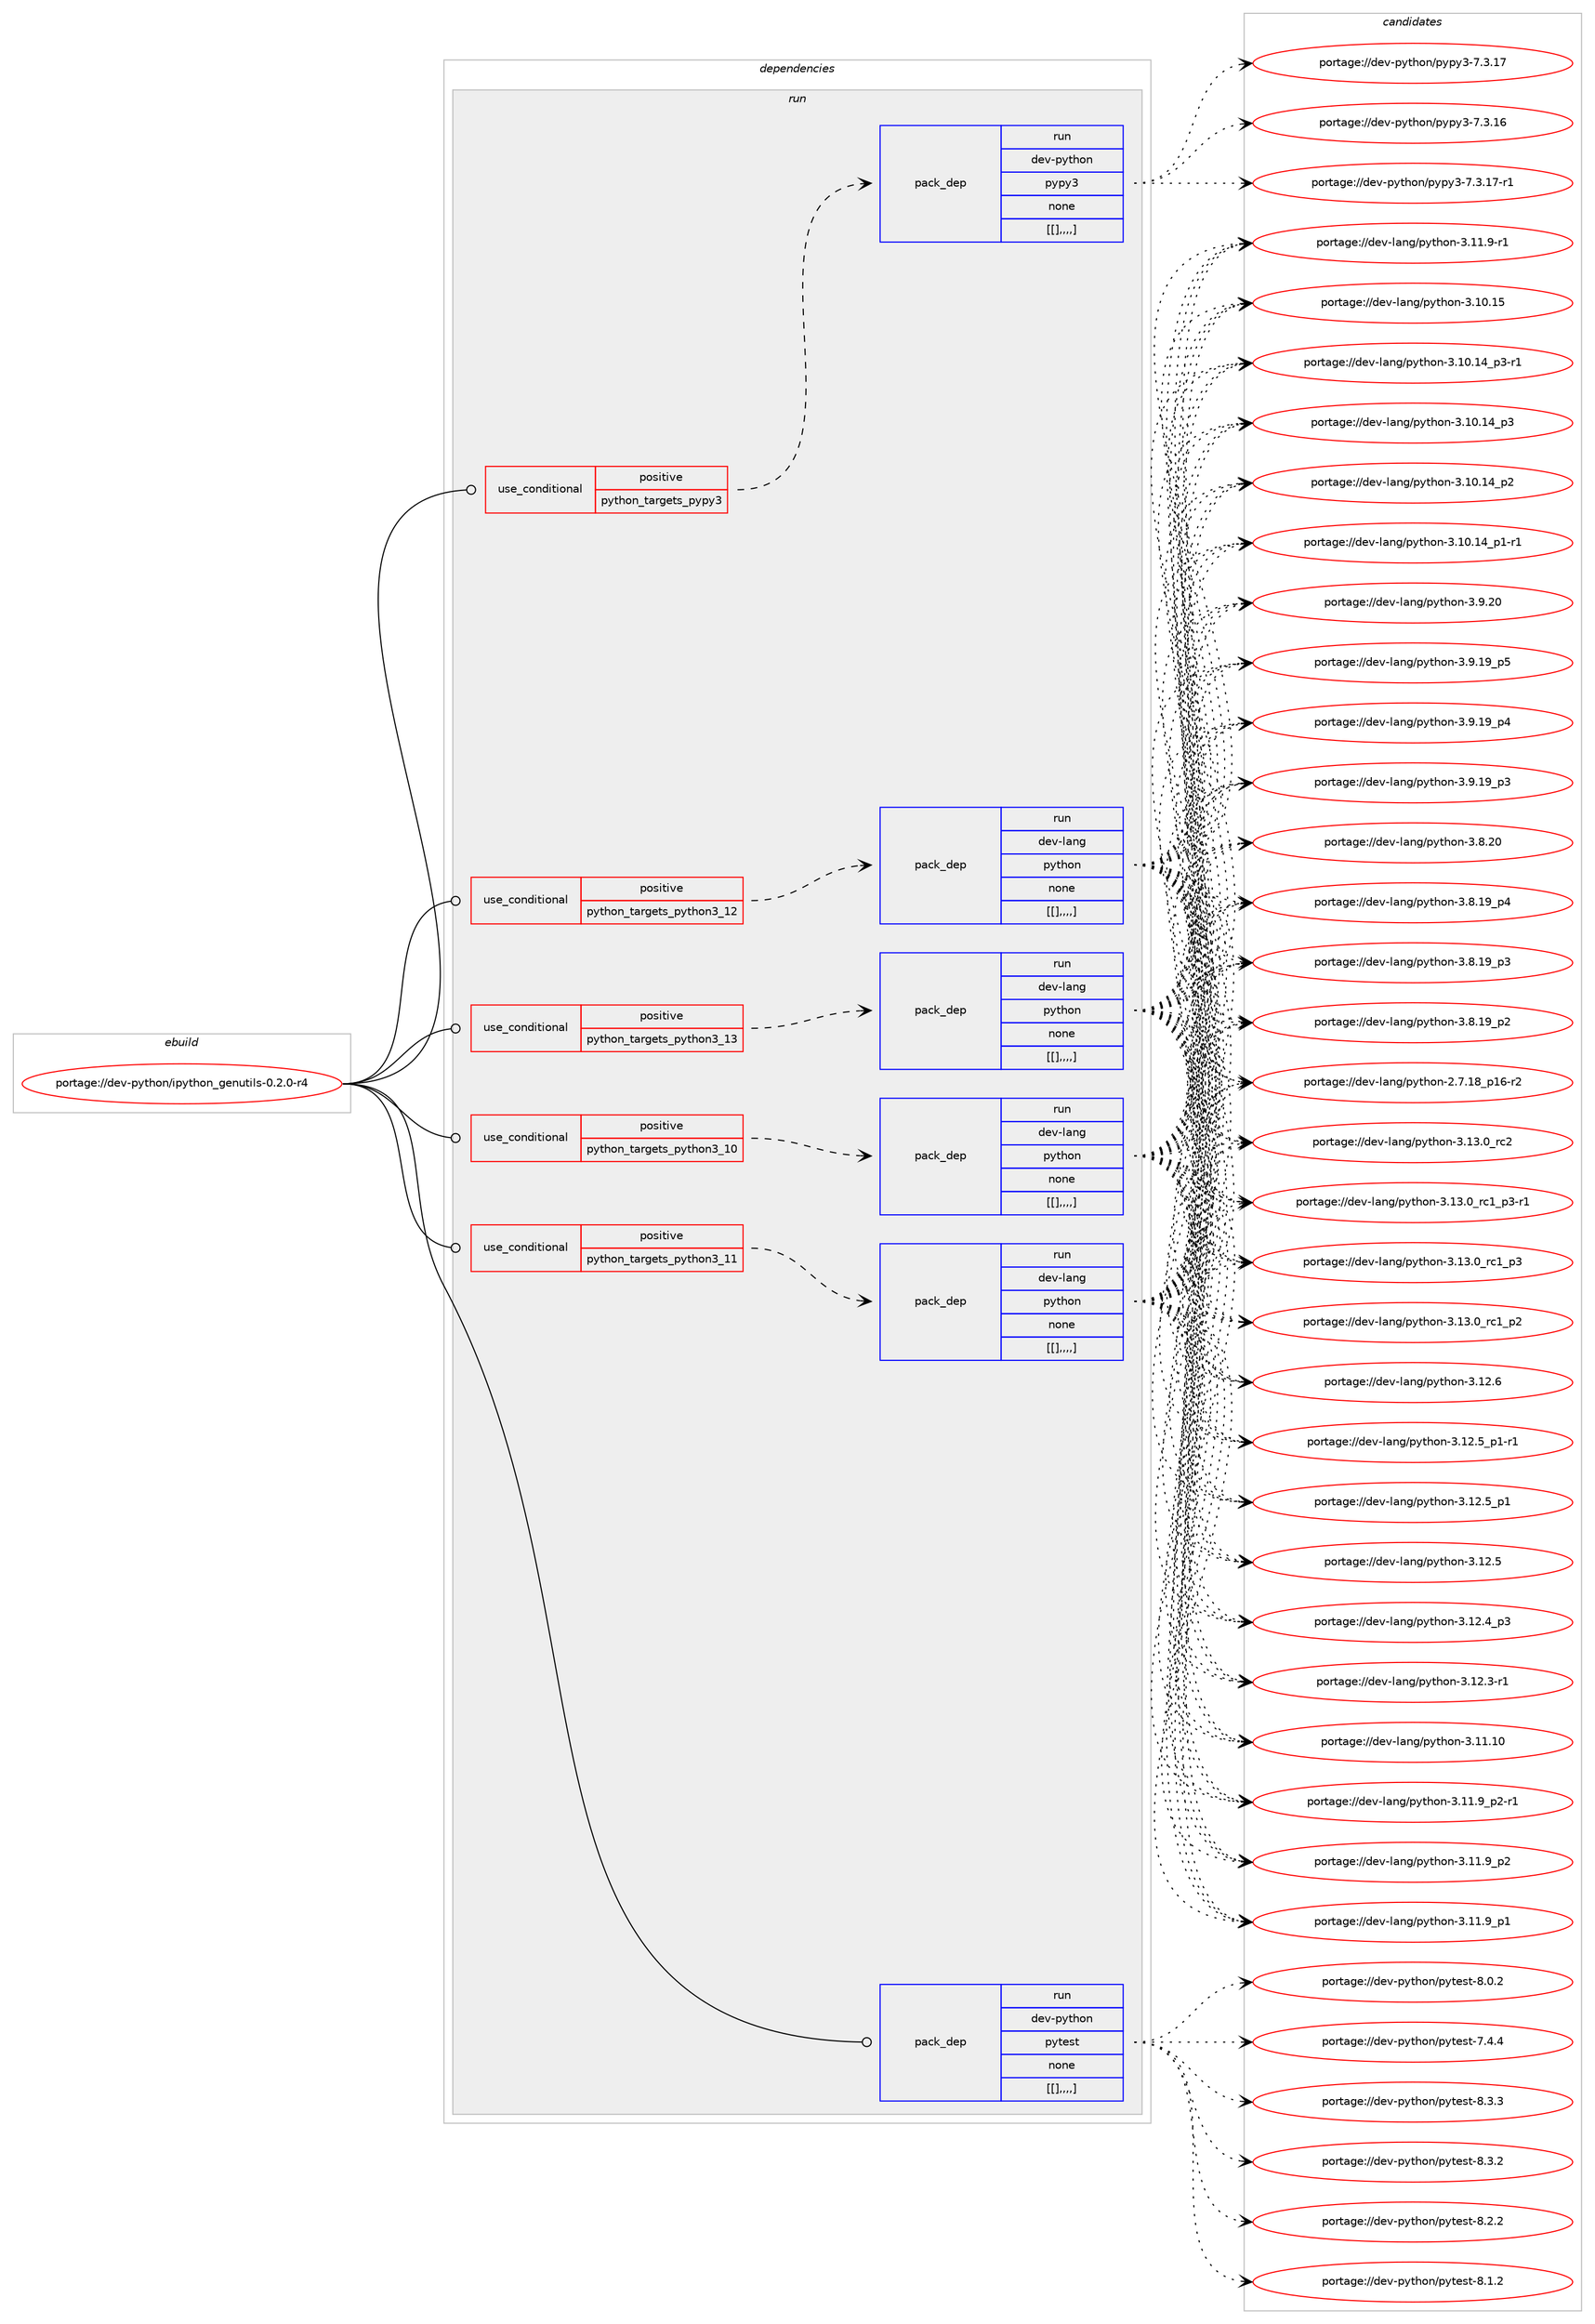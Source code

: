 digraph prolog {

# *************
# Graph options
# *************

newrank=true;
concentrate=true;
compound=true;
graph [rankdir=LR,fontname=Helvetica,fontsize=10,ranksep=1.5];#, ranksep=2.5, nodesep=0.2];
edge  [arrowhead=vee];
node  [fontname=Helvetica,fontsize=10];

# **********
# The ebuild
# **********

subgraph cluster_leftcol {
color=gray;
label=<<i>ebuild</i>>;
id [label="portage://dev-python/ipython_genutils-0.2.0-r4", color=red, width=4, href="../dev-python/ipython_genutils-0.2.0-r4.svg"];
}

# ****************
# The dependencies
# ****************

subgraph cluster_midcol {
color=gray;
label=<<i>dependencies</i>>;
subgraph cluster_compile {
fillcolor="#eeeeee";
style=filled;
label=<<i>compile</i>>;
}
subgraph cluster_compileandrun {
fillcolor="#eeeeee";
style=filled;
label=<<i>compile and run</i>>;
}
subgraph cluster_run {
fillcolor="#eeeeee";
style=filled;
label=<<i>run</i>>;
subgraph cond34286 {
dependency149491 [label=<<TABLE BORDER="0" CELLBORDER="1" CELLSPACING="0" CELLPADDING="4"><TR><TD ROWSPAN="3" CELLPADDING="10">use_conditional</TD></TR><TR><TD>positive</TD></TR><TR><TD>python_targets_pypy3</TD></TR></TABLE>>, shape=none, color=red];
subgraph pack113987 {
dependency149492 [label=<<TABLE BORDER="0" CELLBORDER="1" CELLSPACING="0" CELLPADDING="4" WIDTH="220"><TR><TD ROWSPAN="6" CELLPADDING="30">pack_dep</TD></TR><TR><TD WIDTH="110">run</TD></TR><TR><TD>dev-python</TD></TR><TR><TD>pypy3</TD></TR><TR><TD>none</TD></TR><TR><TD>[[],,,,]</TD></TR></TABLE>>, shape=none, color=blue];
}
dependency149491:e -> dependency149492:w [weight=20,style="dashed",arrowhead="vee"];
}
id:e -> dependency149491:w [weight=20,style="solid",arrowhead="odot"];
subgraph cond34287 {
dependency149493 [label=<<TABLE BORDER="0" CELLBORDER="1" CELLSPACING="0" CELLPADDING="4"><TR><TD ROWSPAN="3" CELLPADDING="10">use_conditional</TD></TR><TR><TD>positive</TD></TR><TR><TD>python_targets_python3_10</TD></TR></TABLE>>, shape=none, color=red];
subgraph pack113988 {
dependency149494 [label=<<TABLE BORDER="0" CELLBORDER="1" CELLSPACING="0" CELLPADDING="4" WIDTH="220"><TR><TD ROWSPAN="6" CELLPADDING="30">pack_dep</TD></TR><TR><TD WIDTH="110">run</TD></TR><TR><TD>dev-lang</TD></TR><TR><TD>python</TD></TR><TR><TD>none</TD></TR><TR><TD>[[],,,,]</TD></TR></TABLE>>, shape=none, color=blue];
}
dependency149493:e -> dependency149494:w [weight=20,style="dashed",arrowhead="vee"];
}
id:e -> dependency149493:w [weight=20,style="solid",arrowhead="odot"];
subgraph cond34288 {
dependency149495 [label=<<TABLE BORDER="0" CELLBORDER="1" CELLSPACING="0" CELLPADDING="4"><TR><TD ROWSPAN="3" CELLPADDING="10">use_conditional</TD></TR><TR><TD>positive</TD></TR><TR><TD>python_targets_python3_11</TD></TR></TABLE>>, shape=none, color=red];
subgraph pack113989 {
dependency149496 [label=<<TABLE BORDER="0" CELLBORDER="1" CELLSPACING="0" CELLPADDING="4" WIDTH="220"><TR><TD ROWSPAN="6" CELLPADDING="30">pack_dep</TD></TR><TR><TD WIDTH="110">run</TD></TR><TR><TD>dev-lang</TD></TR><TR><TD>python</TD></TR><TR><TD>none</TD></TR><TR><TD>[[],,,,]</TD></TR></TABLE>>, shape=none, color=blue];
}
dependency149495:e -> dependency149496:w [weight=20,style="dashed",arrowhead="vee"];
}
id:e -> dependency149495:w [weight=20,style="solid",arrowhead="odot"];
subgraph cond34289 {
dependency149497 [label=<<TABLE BORDER="0" CELLBORDER="1" CELLSPACING="0" CELLPADDING="4"><TR><TD ROWSPAN="3" CELLPADDING="10">use_conditional</TD></TR><TR><TD>positive</TD></TR><TR><TD>python_targets_python3_12</TD></TR></TABLE>>, shape=none, color=red];
subgraph pack113990 {
dependency149498 [label=<<TABLE BORDER="0" CELLBORDER="1" CELLSPACING="0" CELLPADDING="4" WIDTH="220"><TR><TD ROWSPAN="6" CELLPADDING="30">pack_dep</TD></TR><TR><TD WIDTH="110">run</TD></TR><TR><TD>dev-lang</TD></TR><TR><TD>python</TD></TR><TR><TD>none</TD></TR><TR><TD>[[],,,,]</TD></TR></TABLE>>, shape=none, color=blue];
}
dependency149497:e -> dependency149498:w [weight=20,style="dashed",arrowhead="vee"];
}
id:e -> dependency149497:w [weight=20,style="solid",arrowhead="odot"];
subgraph cond34290 {
dependency149499 [label=<<TABLE BORDER="0" CELLBORDER="1" CELLSPACING="0" CELLPADDING="4"><TR><TD ROWSPAN="3" CELLPADDING="10">use_conditional</TD></TR><TR><TD>positive</TD></TR><TR><TD>python_targets_python3_13</TD></TR></TABLE>>, shape=none, color=red];
subgraph pack113991 {
dependency149500 [label=<<TABLE BORDER="0" CELLBORDER="1" CELLSPACING="0" CELLPADDING="4" WIDTH="220"><TR><TD ROWSPAN="6" CELLPADDING="30">pack_dep</TD></TR><TR><TD WIDTH="110">run</TD></TR><TR><TD>dev-lang</TD></TR><TR><TD>python</TD></TR><TR><TD>none</TD></TR><TR><TD>[[],,,,]</TD></TR></TABLE>>, shape=none, color=blue];
}
dependency149499:e -> dependency149500:w [weight=20,style="dashed",arrowhead="vee"];
}
id:e -> dependency149499:w [weight=20,style="solid",arrowhead="odot"];
subgraph pack113992 {
dependency149501 [label=<<TABLE BORDER="0" CELLBORDER="1" CELLSPACING="0" CELLPADDING="4" WIDTH="220"><TR><TD ROWSPAN="6" CELLPADDING="30">pack_dep</TD></TR><TR><TD WIDTH="110">run</TD></TR><TR><TD>dev-python</TD></TR><TR><TD>pytest</TD></TR><TR><TD>none</TD></TR><TR><TD>[[],,,,]</TD></TR></TABLE>>, shape=none, color=blue];
}
id:e -> dependency149501:w [weight=20,style="solid",arrowhead="odot"];
}
}

# **************
# The candidates
# **************

subgraph cluster_choices {
rank=same;
color=gray;
label=<<i>candidates</i>>;

subgraph choice113987 {
color=black;
nodesep=1;
choice100101118451121211161041111104711212111212151455546514649554511449 [label="portage://dev-python/pypy3-7.3.17-r1", color=red, width=4,href="../dev-python/pypy3-7.3.17-r1.svg"];
choice10010111845112121116104111110471121211121215145554651464955 [label="portage://dev-python/pypy3-7.3.17", color=red, width=4,href="../dev-python/pypy3-7.3.17.svg"];
choice10010111845112121116104111110471121211121215145554651464954 [label="portage://dev-python/pypy3-7.3.16", color=red, width=4,href="../dev-python/pypy3-7.3.16.svg"];
dependency149492:e -> choice100101118451121211161041111104711212111212151455546514649554511449:w [style=dotted,weight="100"];
dependency149492:e -> choice10010111845112121116104111110471121211121215145554651464955:w [style=dotted,weight="100"];
dependency149492:e -> choice10010111845112121116104111110471121211121215145554651464954:w [style=dotted,weight="100"];
}
subgraph choice113988 {
color=black;
nodesep=1;
choice10010111845108971101034711212111610411111045514649514648951149950 [label="portage://dev-lang/python-3.13.0_rc2", color=red, width=4,href="../dev-lang/python-3.13.0_rc2.svg"];
choice1001011184510897110103471121211161041111104551464951464895114994995112514511449 [label="portage://dev-lang/python-3.13.0_rc1_p3-r1", color=red, width=4,href="../dev-lang/python-3.13.0_rc1_p3-r1.svg"];
choice100101118451089711010347112121116104111110455146495146489511499499511251 [label="portage://dev-lang/python-3.13.0_rc1_p3", color=red, width=4,href="../dev-lang/python-3.13.0_rc1_p3.svg"];
choice100101118451089711010347112121116104111110455146495146489511499499511250 [label="portage://dev-lang/python-3.13.0_rc1_p2", color=red, width=4,href="../dev-lang/python-3.13.0_rc1_p2.svg"];
choice10010111845108971101034711212111610411111045514649504654 [label="portage://dev-lang/python-3.12.6", color=red, width=4,href="../dev-lang/python-3.12.6.svg"];
choice1001011184510897110103471121211161041111104551464950465395112494511449 [label="portage://dev-lang/python-3.12.5_p1-r1", color=red, width=4,href="../dev-lang/python-3.12.5_p1-r1.svg"];
choice100101118451089711010347112121116104111110455146495046539511249 [label="portage://dev-lang/python-3.12.5_p1", color=red, width=4,href="../dev-lang/python-3.12.5_p1.svg"];
choice10010111845108971101034711212111610411111045514649504653 [label="portage://dev-lang/python-3.12.5", color=red, width=4,href="../dev-lang/python-3.12.5.svg"];
choice100101118451089711010347112121116104111110455146495046529511251 [label="portage://dev-lang/python-3.12.4_p3", color=red, width=4,href="../dev-lang/python-3.12.4_p3.svg"];
choice100101118451089711010347112121116104111110455146495046514511449 [label="portage://dev-lang/python-3.12.3-r1", color=red, width=4,href="../dev-lang/python-3.12.3-r1.svg"];
choice1001011184510897110103471121211161041111104551464949464948 [label="portage://dev-lang/python-3.11.10", color=red, width=4,href="../dev-lang/python-3.11.10.svg"];
choice1001011184510897110103471121211161041111104551464949465795112504511449 [label="portage://dev-lang/python-3.11.9_p2-r1", color=red, width=4,href="../dev-lang/python-3.11.9_p2-r1.svg"];
choice100101118451089711010347112121116104111110455146494946579511250 [label="portage://dev-lang/python-3.11.9_p2", color=red, width=4,href="../dev-lang/python-3.11.9_p2.svg"];
choice100101118451089711010347112121116104111110455146494946579511249 [label="portage://dev-lang/python-3.11.9_p1", color=red, width=4,href="../dev-lang/python-3.11.9_p1.svg"];
choice100101118451089711010347112121116104111110455146494946574511449 [label="portage://dev-lang/python-3.11.9-r1", color=red, width=4,href="../dev-lang/python-3.11.9-r1.svg"];
choice1001011184510897110103471121211161041111104551464948464953 [label="portage://dev-lang/python-3.10.15", color=red, width=4,href="../dev-lang/python-3.10.15.svg"];
choice100101118451089711010347112121116104111110455146494846495295112514511449 [label="portage://dev-lang/python-3.10.14_p3-r1", color=red, width=4,href="../dev-lang/python-3.10.14_p3-r1.svg"];
choice10010111845108971101034711212111610411111045514649484649529511251 [label="portage://dev-lang/python-3.10.14_p3", color=red, width=4,href="../dev-lang/python-3.10.14_p3.svg"];
choice10010111845108971101034711212111610411111045514649484649529511250 [label="portage://dev-lang/python-3.10.14_p2", color=red, width=4,href="../dev-lang/python-3.10.14_p2.svg"];
choice100101118451089711010347112121116104111110455146494846495295112494511449 [label="portage://dev-lang/python-3.10.14_p1-r1", color=red, width=4,href="../dev-lang/python-3.10.14_p1-r1.svg"];
choice10010111845108971101034711212111610411111045514657465048 [label="portage://dev-lang/python-3.9.20", color=red, width=4,href="../dev-lang/python-3.9.20.svg"];
choice100101118451089711010347112121116104111110455146574649579511253 [label="portage://dev-lang/python-3.9.19_p5", color=red, width=4,href="../dev-lang/python-3.9.19_p5.svg"];
choice100101118451089711010347112121116104111110455146574649579511252 [label="portage://dev-lang/python-3.9.19_p4", color=red, width=4,href="../dev-lang/python-3.9.19_p4.svg"];
choice100101118451089711010347112121116104111110455146574649579511251 [label="portage://dev-lang/python-3.9.19_p3", color=red, width=4,href="../dev-lang/python-3.9.19_p3.svg"];
choice10010111845108971101034711212111610411111045514656465048 [label="portage://dev-lang/python-3.8.20", color=red, width=4,href="../dev-lang/python-3.8.20.svg"];
choice100101118451089711010347112121116104111110455146564649579511252 [label="portage://dev-lang/python-3.8.19_p4", color=red, width=4,href="../dev-lang/python-3.8.19_p4.svg"];
choice100101118451089711010347112121116104111110455146564649579511251 [label="portage://dev-lang/python-3.8.19_p3", color=red, width=4,href="../dev-lang/python-3.8.19_p3.svg"];
choice100101118451089711010347112121116104111110455146564649579511250 [label="portage://dev-lang/python-3.8.19_p2", color=red, width=4,href="../dev-lang/python-3.8.19_p2.svg"];
choice100101118451089711010347112121116104111110455046554649569511249544511450 [label="portage://dev-lang/python-2.7.18_p16-r2", color=red, width=4,href="../dev-lang/python-2.7.18_p16-r2.svg"];
dependency149494:e -> choice10010111845108971101034711212111610411111045514649514648951149950:w [style=dotted,weight="100"];
dependency149494:e -> choice1001011184510897110103471121211161041111104551464951464895114994995112514511449:w [style=dotted,weight="100"];
dependency149494:e -> choice100101118451089711010347112121116104111110455146495146489511499499511251:w [style=dotted,weight="100"];
dependency149494:e -> choice100101118451089711010347112121116104111110455146495146489511499499511250:w [style=dotted,weight="100"];
dependency149494:e -> choice10010111845108971101034711212111610411111045514649504654:w [style=dotted,weight="100"];
dependency149494:e -> choice1001011184510897110103471121211161041111104551464950465395112494511449:w [style=dotted,weight="100"];
dependency149494:e -> choice100101118451089711010347112121116104111110455146495046539511249:w [style=dotted,weight="100"];
dependency149494:e -> choice10010111845108971101034711212111610411111045514649504653:w [style=dotted,weight="100"];
dependency149494:e -> choice100101118451089711010347112121116104111110455146495046529511251:w [style=dotted,weight="100"];
dependency149494:e -> choice100101118451089711010347112121116104111110455146495046514511449:w [style=dotted,weight="100"];
dependency149494:e -> choice1001011184510897110103471121211161041111104551464949464948:w [style=dotted,weight="100"];
dependency149494:e -> choice1001011184510897110103471121211161041111104551464949465795112504511449:w [style=dotted,weight="100"];
dependency149494:e -> choice100101118451089711010347112121116104111110455146494946579511250:w [style=dotted,weight="100"];
dependency149494:e -> choice100101118451089711010347112121116104111110455146494946579511249:w [style=dotted,weight="100"];
dependency149494:e -> choice100101118451089711010347112121116104111110455146494946574511449:w [style=dotted,weight="100"];
dependency149494:e -> choice1001011184510897110103471121211161041111104551464948464953:w [style=dotted,weight="100"];
dependency149494:e -> choice100101118451089711010347112121116104111110455146494846495295112514511449:w [style=dotted,weight="100"];
dependency149494:e -> choice10010111845108971101034711212111610411111045514649484649529511251:w [style=dotted,weight="100"];
dependency149494:e -> choice10010111845108971101034711212111610411111045514649484649529511250:w [style=dotted,weight="100"];
dependency149494:e -> choice100101118451089711010347112121116104111110455146494846495295112494511449:w [style=dotted,weight="100"];
dependency149494:e -> choice10010111845108971101034711212111610411111045514657465048:w [style=dotted,weight="100"];
dependency149494:e -> choice100101118451089711010347112121116104111110455146574649579511253:w [style=dotted,weight="100"];
dependency149494:e -> choice100101118451089711010347112121116104111110455146574649579511252:w [style=dotted,weight="100"];
dependency149494:e -> choice100101118451089711010347112121116104111110455146574649579511251:w [style=dotted,weight="100"];
dependency149494:e -> choice10010111845108971101034711212111610411111045514656465048:w [style=dotted,weight="100"];
dependency149494:e -> choice100101118451089711010347112121116104111110455146564649579511252:w [style=dotted,weight="100"];
dependency149494:e -> choice100101118451089711010347112121116104111110455146564649579511251:w [style=dotted,weight="100"];
dependency149494:e -> choice100101118451089711010347112121116104111110455146564649579511250:w [style=dotted,weight="100"];
dependency149494:e -> choice100101118451089711010347112121116104111110455046554649569511249544511450:w [style=dotted,weight="100"];
}
subgraph choice113989 {
color=black;
nodesep=1;
choice10010111845108971101034711212111610411111045514649514648951149950 [label="portage://dev-lang/python-3.13.0_rc2", color=red, width=4,href="../dev-lang/python-3.13.0_rc2.svg"];
choice1001011184510897110103471121211161041111104551464951464895114994995112514511449 [label="portage://dev-lang/python-3.13.0_rc1_p3-r1", color=red, width=4,href="../dev-lang/python-3.13.0_rc1_p3-r1.svg"];
choice100101118451089711010347112121116104111110455146495146489511499499511251 [label="portage://dev-lang/python-3.13.0_rc1_p3", color=red, width=4,href="../dev-lang/python-3.13.0_rc1_p3.svg"];
choice100101118451089711010347112121116104111110455146495146489511499499511250 [label="portage://dev-lang/python-3.13.0_rc1_p2", color=red, width=4,href="../dev-lang/python-3.13.0_rc1_p2.svg"];
choice10010111845108971101034711212111610411111045514649504654 [label="portage://dev-lang/python-3.12.6", color=red, width=4,href="../dev-lang/python-3.12.6.svg"];
choice1001011184510897110103471121211161041111104551464950465395112494511449 [label="portage://dev-lang/python-3.12.5_p1-r1", color=red, width=4,href="../dev-lang/python-3.12.5_p1-r1.svg"];
choice100101118451089711010347112121116104111110455146495046539511249 [label="portage://dev-lang/python-3.12.5_p1", color=red, width=4,href="../dev-lang/python-3.12.5_p1.svg"];
choice10010111845108971101034711212111610411111045514649504653 [label="portage://dev-lang/python-3.12.5", color=red, width=4,href="../dev-lang/python-3.12.5.svg"];
choice100101118451089711010347112121116104111110455146495046529511251 [label="portage://dev-lang/python-3.12.4_p3", color=red, width=4,href="../dev-lang/python-3.12.4_p3.svg"];
choice100101118451089711010347112121116104111110455146495046514511449 [label="portage://dev-lang/python-3.12.3-r1", color=red, width=4,href="../dev-lang/python-3.12.3-r1.svg"];
choice1001011184510897110103471121211161041111104551464949464948 [label="portage://dev-lang/python-3.11.10", color=red, width=4,href="../dev-lang/python-3.11.10.svg"];
choice1001011184510897110103471121211161041111104551464949465795112504511449 [label="portage://dev-lang/python-3.11.9_p2-r1", color=red, width=4,href="../dev-lang/python-3.11.9_p2-r1.svg"];
choice100101118451089711010347112121116104111110455146494946579511250 [label="portage://dev-lang/python-3.11.9_p2", color=red, width=4,href="../dev-lang/python-3.11.9_p2.svg"];
choice100101118451089711010347112121116104111110455146494946579511249 [label="portage://dev-lang/python-3.11.9_p1", color=red, width=4,href="../dev-lang/python-3.11.9_p1.svg"];
choice100101118451089711010347112121116104111110455146494946574511449 [label="portage://dev-lang/python-3.11.9-r1", color=red, width=4,href="../dev-lang/python-3.11.9-r1.svg"];
choice1001011184510897110103471121211161041111104551464948464953 [label="portage://dev-lang/python-3.10.15", color=red, width=4,href="../dev-lang/python-3.10.15.svg"];
choice100101118451089711010347112121116104111110455146494846495295112514511449 [label="portage://dev-lang/python-3.10.14_p3-r1", color=red, width=4,href="../dev-lang/python-3.10.14_p3-r1.svg"];
choice10010111845108971101034711212111610411111045514649484649529511251 [label="portage://dev-lang/python-3.10.14_p3", color=red, width=4,href="../dev-lang/python-3.10.14_p3.svg"];
choice10010111845108971101034711212111610411111045514649484649529511250 [label="portage://dev-lang/python-3.10.14_p2", color=red, width=4,href="../dev-lang/python-3.10.14_p2.svg"];
choice100101118451089711010347112121116104111110455146494846495295112494511449 [label="portage://dev-lang/python-3.10.14_p1-r1", color=red, width=4,href="../dev-lang/python-3.10.14_p1-r1.svg"];
choice10010111845108971101034711212111610411111045514657465048 [label="portage://dev-lang/python-3.9.20", color=red, width=4,href="../dev-lang/python-3.9.20.svg"];
choice100101118451089711010347112121116104111110455146574649579511253 [label="portage://dev-lang/python-3.9.19_p5", color=red, width=4,href="../dev-lang/python-3.9.19_p5.svg"];
choice100101118451089711010347112121116104111110455146574649579511252 [label="portage://dev-lang/python-3.9.19_p4", color=red, width=4,href="../dev-lang/python-3.9.19_p4.svg"];
choice100101118451089711010347112121116104111110455146574649579511251 [label="portage://dev-lang/python-3.9.19_p3", color=red, width=4,href="../dev-lang/python-3.9.19_p3.svg"];
choice10010111845108971101034711212111610411111045514656465048 [label="portage://dev-lang/python-3.8.20", color=red, width=4,href="../dev-lang/python-3.8.20.svg"];
choice100101118451089711010347112121116104111110455146564649579511252 [label="portage://dev-lang/python-3.8.19_p4", color=red, width=4,href="../dev-lang/python-3.8.19_p4.svg"];
choice100101118451089711010347112121116104111110455146564649579511251 [label="portage://dev-lang/python-3.8.19_p3", color=red, width=4,href="../dev-lang/python-3.8.19_p3.svg"];
choice100101118451089711010347112121116104111110455146564649579511250 [label="portage://dev-lang/python-3.8.19_p2", color=red, width=4,href="../dev-lang/python-3.8.19_p2.svg"];
choice100101118451089711010347112121116104111110455046554649569511249544511450 [label="portage://dev-lang/python-2.7.18_p16-r2", color=red, width=4,href="../dev-lang/python-2.7.18_p16-r2.svg"];
dependency149496:e -> choice10010111845108971101034711212111610411111045514649514648951149950:w [style=dotted,weight="100"];
dependency149496:e -> choice1001011184510897110103471121211161041111104551464951464895114994995112514511449:w [style=dotted,weight="100"];
dependency149496:e -> choice100101118451089711010347112121116104111110455146495146489511499499511251:w [style=dotted,weight="100"];
dependency149496:e -> choice100101118451089711010347112121116104111110455146495146489511499499511250:w [style=dotted,weight="100"];
dependency149496:e -> choice10010111845108971101034711212111610411111045514649504654:w [style=dotted,weight="100"];
dependency149496:e -> choice1001011184510897110103471121211161041111104551464950465395112494511449:w [style=dotted,weight="100"];
dependency149496:e -> choice100101118451089711010347112121116104111110455146495046539511249:w [style=dotted,weight="100"];
dependency149496:e -> choice10010111845108971101034711212111610411111045514649504653:w [style=dotted,weight="100"];
dependency149496:e -> choice100101118451089711010347112121116104111110455146495046529511251:w [style=dotted,weight="100"];
dependency149496:e -> choice100101118451089711010347112121116104111110455146495046514511449:w [style=dotted,weight="100"];
dependency149496:e -> choice1001011184510897110103471121211161041111104551464949464948:w [style=dotted,weight="100"];
dependency149496:e -> choice1001011184510897110103471121211161041111104551464949465795112504511449:w [style=dotted,weight="100"];
dependency149496:e -> choice100101118451089711010347112121116104111110455146494946579511250:w [style=dotted,weight="100"];
dependency149496:e -> choice100101118451089711010347112121116104111110455146494946579511249:w [style=dotted,weight="100"];
dependency149496:e -> choice100101118451089711010347112121116104111110455146494946574511449:w [style=dotted,weight="100"];
dependency149496:e -> choice1001011184510897110103471121211161041111104551464948464953:w [style=dotted,weight="100"];
dependency149496:e -> choice100101118451089711010347112121116104111110455146494846495295112514511449:w [style=dotted,weight="100"];
dependency149496:e -> choice10010111845108971101034711212111610411111045514649484649529511251:w [style=dotted,weight="100"];
dependency149496:e -> choice10010111845108971101034711212111610411111045514649484649529511250:w [style=dotted,weight="100"];
dependency149496:e -> choice100101118451089711010347112121116104111110455146494846495295112494511449:w [style=dotted,weight="100"];
dependency149496:e -> choice10010111845108971101034711212111610411111045514657465048:w [style=dotted,weight="100"];
dependency149496:e -> choice100101118451089711010347112121116104111110455146574649579511253:w [style=dotted,weight="100"];
dependency149496:e -> choice100101118451089711010347112121116104111110455146574649579511252:w [style=dotted,weight="100"];
dependency149496:e -> choice100101118451089711010347112121116104111110455146574649579511251:w [style=dotted,weight="100"];
dependency149496:e -> choice10010111845108971101034711212111610411111045514656465048:w [style=dotted,weight="100"];
dependency149496:e -> choice100101118451089711010347112121116104111110455146564649579511252:w [style=dotted,weight="100"];
dependency149496:e -> choice100101118451089711010347112121116104111110455146564649579511251:w [style=dotted,weight="100"];
dependency149496:e -> choice100101118451089711010347112121116104111110455146564649579511250:w [style=dotted,weight="100"];
dependency149496:e -> choice100101118451089711010347112121116104111110455046554649569511249544511450:w [style=dotted,weight="100"];
}
subgraph choice113990 {
color=black;
nodesep=1;
choice10010111845108971101034711212111610411111045514649514648951149950 [label="portage://dev-lang/python-3.13.0_rc2", color=red, width=4,href="../dev-lang/python-3.13.0_rc2.svg"];
choice1001011184510897110103471121211161041111104551464951464895114994995112514511449 [label="portage://dev-lang/python-3.13.0_rc1_p3-r1", color=red, width=4,href="../dev-lang/python-3.13.0_rc1_p3-r1.svg"];
choice100101118451089711010347112121116104111110455146495146489511499499511251 [label="portage://dev-lang/python-3.13.0_rc1_p3", color=red, width=4,href="../dev-lang/python-3.13.0_rc1_p3.svg"];
choice100101118451089711010347112121116104111110455146495146489511499499511250 [label="portage://dev-lang/python-3.13.0_rc1_p2", color=red, width=4,href="../dev-lang/python-3.13.0_rc1_p2.svg"];
choice10010111845108971101034711212111610411111045514649504654 [label="portage://dev-lang/python-3.12.6", color=red, width=4,href="../dev-lang/python-3.12.6.svg"];
choice1001011184510897110103471121211161041111104551464950465395112494511449 [label="portage://dev-lang/python-3.12.5_p1-r1", color=red, width=4,href="../dev-lang/python-3.12.5_p1-r1.svg"];
choice100101118451089711010347112121116104111110455146495046539511249 [label="portage://dev-lang/python-3.12.5_p1", color=red, width=4,href="../dev-lang/python-3.12.5_p1.svg"];
choice10010111845108971101034711212111610411111045514649504653 [label="portage://dev-lang/python-3.12.5", color=red, width=4,href="../dev-lang/python-3.12.5.svg"];
choice100101118451089711010347112121116104111110455146495046529511251 [label="portage://dev-lang/python-3.12.4_p3", color=red, width=4,href="../dev-lang/python-3.12.4_p3.svg"];
choice100101118451089711010347112121116104111110455146495046514511449 [label="portage://dev-lang/python-3.12.3-r1", color=red, width=4,href="../dev-lang/python-3.12.3-r1.svg"];
choice1001011184510897110103471121211161041111104551464949464948 [label="portage://dev-lang/python-3.11.10", color=red, width=4,href="../dev-lang/python-3.11.10.svg"];
choice1001011184510897110103471121211161041111104551464949465795112504511449 [label="portage://dev-lang/python-3.11.9_p2-r1", color=red, width=4,href="../dev-lang/python-3.11.9_p2-r1.svg"];
choice100101118451089711010347112121116104111110455146494946579511250 [label="portage://dev-lang/python-3.11.9_p2", color=red, width=4,href="../dev-lang/python-3.11.9_p2.svg"];
choice100101118451089711010347112121116104111110455146494946579511249 [label="portage://dev-lang/python-3.11.9_p1", color=red, width=4,href="../dev-lang/python-3.11.9_p1.svg"];
choice100101118451089711010347112121116104111110455146494946574511449 [label="portage://dev-lang/python-3.11.9-r1", color=red, width=4,href="../dev-lang/python-3.11.9-r1.svg"];
choice1001011184510897110103471121211161041111104551464948464953 [label="portage://dev-lang/python-3.10.15", color=red, width=4,href="../dev-lang/python-3.10.15.svg"];
choice100101118451089711010347112121116104111110455146494846495295112514511449 [label="portage://dev-lang/python-3.10.14_p3-r1", color=red, width=4,href="../dev-lang/python-3.10.14_p3-r1.svg"];
choice10010111845108971101034711212111610411111045514649484649529511251 [label="portage://dev-lang/python-3.10.14_p3", color=red, width=4,href="../dev-lang/python-3.10.14_p3.svg"];
choice10010111845108971101034711212111610411111045514649484649529511250 [label="portage://dev-lang/python-3.10.14_p2", color=red, width=4,href="../dev-lang/python-3.10.14_p2.svg"];
choice100101118451089711010347112121116104111110455146494846495295112494511449 [label="portage://dev-lang/python-3.10.14_p1-r1", color=red, width=4,href="../dev-lang/python-3.10.14_p1-r1.svg"];
choice10010111845108971101034711212111610411111045514657465048 [label="portage://dev-lang/python-3.9.20", color=red, width=4,href="../dev-lang/python-3.9.20.svg"];
choice100101118451089711010347112121116104111110455146574649579511253 [label="portage://dev-lang/python-3.9.19_p5", color=red, width=4,href="../dev-lang/python-3.9.19_p5.svg"];
choice100101118451089711010347112121116104111110455146574649579511252 [label="portage://dev-lang/python-3.9.19_p4", color=red, width=4,href="../dev-lang/python-3.9.19_p4.svg"];
choice100101118451089711010347112121116104111110455146574649579511251 [label="portage://dev-lang/python-3.9.19_p3", color=red, width=4,href="../dev-lang/python-3.9.19_p3.svg"];
choice10010111845108971101034711212111610411111045514656465048 [label="portage://dev-lang/python-3.8.20", color=red, width=4,href="../dev-lang/python-3.8.20.svg"];
choice100101118451089711010347112121116104111110455146564649579511252 [label="portage://dev-lang/python-3.8.19_p4", color=red, width=4,href="../dev-lang/python-3.8.19_p4.svg"];
choice100101118451089711010347112121116104111110455146564649579511251 [label="portage://dev-lang/python-3.8.19_p3", color=red, width=4,href="../dev-lang/python-3.8.19_p3.svg"];
choice100101118451089711010347112121116104111110455146564649579511250 [label="portage://dev-lang/python-3.8.19_p2", color=red, width=4,href="../dev-lang/python-3.8.19_p2.svg"];
choice100101118451089711010347112121116104111110455046554649569511249544511450 [label="portage://dev-lang/python-2.7.18_p16-r2", color=red, width=4,href="../dev-lang/python-2.7.18_p16-r2.svg"];
dependency149498:e -> choice10010111845108971101034711212111610411111045514649514648951149950:w [style=dotted,weight="100"];
dependency149498:e -> choice1001011184510897110103471121211161041111104551464951464895114994995112514511449:w [style=dotted,weight="100"];
dependency149498:e -> choice100101118451089711010347112121116104111110455146495146489511499499511251:w [style=dotted,weight="100"];
dependency149498:e -> choice100101118451089711010347112121116104111110455146495146489511499499511250:w [style=dotted,weight="100"];
dependency149498:e -> choice10010111845108971101034711212111610411111045514649504654:w [style=dotted,weight="100"];
dependency149498:e -> choice1001011184510897110103471121211161041111104551464950465395112494511449:w [style=dotted,weight="100"];
dependency149498:e -> choice100101118451089711010347112121116104111110455146495046539511249:w [style=dotted,weight="100"];
dependency149498:e -> choice10010111845108971101034711212111610411111045514649504653:w [style=dotted,weight="100"];
dependency149498:e -> choice100101118451089711010347112121116104111110455146495046529511251:w [style=dotted,weight="100"];
dependency149498:e -> choice100101118451089711010347112121116104111110455146495046514511449:w [style=dotted,weight="100"];
dependency149498:e -> choice1001011184510897110103471121211161041111104551464949464948:w [style=dotted,weight="100"];
dependency149498:e -> choice1001011184510897110103471121211161041111104551464949465795112504511449:w [style=dotted,weight="100"];
dependency149498:e -> choice100101118451089711010347112121116104111110455146494946579511250:w [style=dotted,weight="100"];
dependency149498:e -> choice100101118451089711010347112121116104111110455146494946579511249:w [style=dotted,weight="100"];
dependency149498:e -> choice100101118451089711010347112121116104111110455146494946574511449:w [style=dotted,weight="100"];
dependency149498:e -> choice1001011184510897110103471121211161041111104551464948464953:w [style=dotted,weight="100"];
dependency149498:e -> choice100101118451089711010347112121116104111110455146494846495295112514511449:w [style=dotted,weight="100"];
dependency149498:e -> choice10010111845108971101034711212111610411111045514649484649529511251:w [style=dotted,weight="100"];
dependency149498:e -> choice10010111845108971101034711212111610411111045514649484649529511250:w [style=dotted,weight="100"];
dependency149498:e -> choice100101118451089711010347112121116104111110455146494846495295112494511449:w [style=dotted,weight="100"];
dependency149498:e -> choice10010111845108971101034711212111610411111045514657465048:w [style=dotted,weight="100"];
dependency149498:e -> choice100101118451089711010347112121116104111110455146574649579511253:w [style=dotted,weight="100"];
dependency149498:e -> choice100101118451089711010347112121116104111110455146574649579511252:w [style=dotted,weight="100"];
dependency149498:e -> choice100101118451089711010347112121116104111110455146574649579511251:w [style=dotted,weight="100"];
dependency149498:e -> choice10010111845108971101034711212111610411111045514656465048:w [style=dotted,weight="100"];
dependency149498:e -> choice100101118451089711010347112121116104111110455146564649579511252:w [style=dotted,weight="100"];
dependency149498:e -> choice100101118451089711010347112121116104111110455146564649579511251:w [style=dotted,weight="100"];
dependency149498:e -> choice100101118451089711010347112121116104111110455146564649579511250:w [style=dotted,weight="100"];
dependency149498:e -> choice100101118451089711010347112121116104111110455046554649569511249544511450:w [style=dotted,weight="100"];
}
subgraph choice113991 {
color=black;
nodesep=1;
choice10010111845108971101034711212111610411111045514649514648951149950 [label="portage://dev-lang/python-3.13.0_rc2", color=red, width=4,href="../dev-lang/python-3.13.0_rc2.svg"];
choice1001011184510897110103471121211161041111104551464951464895114994995112514511449 [label="portage://dev-lang/python-3.13.0_rc1_p3-r1", color=red, width=4,href="../dev-lang/python-3.13.0_rc1_p3-r1.svg"];
choice100101118451089711010347112121116104111110455146495146489511499499511251 [label="portage://dev-lang/python-3.13.0_rc1_p3", color=red, width=4,href="../dev-lang/python-3.13.0_rc1_p3.svg"];
choice100101118451089711010347112121116104111110455146495146489511499499511250 [label="portage://dev-lang/python-3.13.0_rc1_p2", color=red, width=4,href="../dev-lang/python-3.13.0_rc1_p2.svg"];
choice10010111845108971101034711212111610411111045514649504654 [label="portage://dev-lang/python-3.12.6", color=red, width=4,href="../dev-lang/python-3.12.6.svg"];
choice1001011184510897110103471121211161041111104551464950465395112494511449 [label="portage://dev-lang/python-3.12.5_p1-r1", color=red, width=4,href="../dev-lang/python-3.12.5_p1-r1.svg"];
choice100101118451089711010347112121116104111110455146495046539511249 [label="portage://dev-lang/python-3.12.5_p1", color=red, width=4,href="../dev-lang/python-3.12.5_p1.svg"];
choice10010111845108971101034711212111610411111045514649504653 [label="portage://dev-lang/python-3.12.5", color=red, width=4,href="../dev-lang/python-3.12.5.svg"];
choice100101118451089711010347112121116104111110455146495046529511251 [label="portage://dev-lang/python-3.12.4_p3", color=red, width=4,href="../dev-lang/python-3.12.4_p3.svg"];
choice100101118451089711010347112121116104111110455146495046514511449 [label="portage://dev-lang/python-3.12.3-r1", color=red, width=4,href="../dev-lang/python-3.12.3-r1.svg"];
choice1001011184510897110103471121211161041111104551464949464948 [label="portage://dev-lang/python-3.11.10", color=red, width=4,href="../dev-lang/python-3.11.10.svg"];
choice1001011184510897110103471121211161041111104551464949465795112504511449 [label="portage://dev-lang/python-3.11.9_p2-r1", color=red, width=4,href="../dev-lang/python-3.11.9_p2-r1.svg"];
choice100101118451089711010347112121116104111110455146494946579511250 [label="portage://dev-lang/python-3.11.9_p2", color=red, width=4,href="../dev-lang/python-3.11.9_p2.svg"];
choice100101118451089711010347112121116104111110455146494946579511249 [label="portage://dev-lang/python-3.11.9_p1", color=red, width=4,href="../dev-lang/python-3.11.9_p1.svg"];
choice100101118451089711010347112121116104111110455146494946574511449 [label="portage://dev-lang/python-3.11.9-r1", color=red, width=4,href="../dev-lang/python-3.11.9-r1.svg"];
choice1001011184510897110103471121211161041111104551464948464953 [label="portage://dev-lang/python-3.10.15", color=red, width=4,href="../dev-lang/python-3.10.15.svg"];
choice100101118451089711010347112121116104111110455146494846495295112514511449 [label="portage://dev-lang/python-3.10.14_p3-r1", color=red, width=4,href="../dev-lang/python-3.10.14_p3-r1.svg"];
choice10010111845108971101034711212111610411111045514649484649529511251 [label="portage://dev-lang/python-3.10.14_p3", color=red, width=4,href="../dev-lang/python-3.10.14_p3.svg"];
choice10010111845108971101034711212111610411111045514649484649529511250 [label="portage://dev-lang/python-3.10.14_p2", color=red, width=4,href="../dev-lang/python-3.10.14_p2.svg"];
choice100101118451089711010347112121116104111110455146494846495295112494511449 [label="portage://dev-lang/python-3.10.14_p1-r1", color=red, width=4,href="../dev-lang/python-3.10.14_p1-r1.svg"];
choice10010111845108971101034711212111610411111045514657465048 [label="portage://dev-lang/python-3.9.20", color=red, width=4,href="../dev-lang/python-3.9.20.svg"];
choice100101118451089711010347112121116104111110455146574649579511253 [label="portage://dev-lang/python-3.9.19_p5", color=red, width=4,href="../dev-lang/python-3.9.19_p5.svg"];
choice100101118451089711010347112121116104111110455146574649579511252 [label="portage://dev-lang/python-3.9.19_p4", color=red, width=4,href="../dev-lang/python-3.9.19_p4.svg"];
choice100101118451089711010347112121116104111110455146574649579511251 [label="portage://dev-lang/python-3.9.19_p3", color=red, width=4,href="../dev-lang/python-3.9.19_p3.svg"];
choice10010111845108971101034711212111610411111045514656465048 [label="portage://dev-lang/python-3.8.20", color=red, width=4,href="../dev-lang/python-3.8.20.svg"];
choice100101118451089711010347112121116104111110455146564649579511252 [label="portage://dev-lang/python-3.8.19_p4", color=red, width=4,href="../dev-lang/python-3.8.19_p4.svg"];
choice100101118451089711010347112121116104111110455146564649579511251 [label="portage://dev-lang/python-3.8.19_p3", color=red, width=4,href="../dev-lang/python-3.8.19_p3.svg"];
choice100101118451089711010347112121116104111110455146564649579511250 [label="portage://dev-lang/python-3.8.19_p2", color=red, width=4,href="../dev-lang/python-3.8.19_p2.svg"];
choice100101118451089711010347112121116104111110455046554649569511249544511450 [label="portage://dev-lang/python-2.7.18_p16-r2", color=red, width=4,href="../dev-lang/python-2.7.18_p16-r2.svg"];
dependency149500:e -> choice10010111845108971101034711212111610411111045514649514648951149950:w [style=dotted,weight="100"];
dependency149500:e -> choice1001011184510897110103471121211161041111104551464951464895114994995112514511449:w [style=dotted,weight="100"];
dependency149500:e -> choice100101118451089711010347112121116104111110455146495146489511499499511251:w [style=dotted,weight="100"];
dependency149500:e -> choice100101118451089711010347112121116104111110455146495146489511499499511250:w [style=dotted,weight="100"];
dependency149500:e -> choice10010111845108971101034711212111610411111045514649504654:w [style=dotted,weight="100"];
dependency149500:e -> choice1001011184510897110103471121211161041111104551464950465395112494511449:w [style=dotted,weight="100"];
dependency149500:e -> choice100101118451089711010347112121116104111110455146495046539511249:w [style=dotted,weight="100"];
dependency149500:e -> choice10010111845108971101034711212111610411111045514649504653:w [style=dotted,weight="100"];
dependency149500:e -> choice100101118451089711010347112121116104111110455146495046529511251:w [style=dotted,weight="100"];
dependency149500:e -> choice100101118451089711010347112121116104111110455146495046514511449:w [style=dotted,weight="100"];
dependency149500:e -> choice1001011184510897110103471121211161041111104551464949464948:w [style=dotted,weight="100"];
dependency149500:e -> choice1001011184510897110103471121211161041111104551464949465795112504511449:w [style=dotted,weight="100"];
dependency149500:e -> choice100101118451089711010347112121116104111110455146494946579511250:w [style=dotted,weight="100"];
dependency149500:e -> choice100101118451089711010347112121116104111110455146494946579511249:w [style=dotted,weight="100"];
dependency149500:e -> choice100101118451089711010347112121116104111110455146494946574511449:w [style=dotted,weight="100"];
dependency149500:e -> choice1001011184510897110103471121211161041111104551464948464953:w [style=dotted,weight="100"];
dependency149500:e -> choice100101118451089711010347112121116104111110455146494846495295112514511449:w [style=dotted,weight="100"];
dependency149500:e -> choice10010111845108971101034711212111610411111045514649484649529511251:w [style=dotted,weight="100"];
dependency149500:e -> choice10010111845108971101034711212111610411111045514649484649529511250:w [style=dotted,weight="100"];
dependency149500:e -> choice100101118451089711010347112121116104111110455146494846495295112494511449:w [style=dotted,weight="100"];
dependency149500:e -> choice10010111845108971101034711212111610411111045514657465048:w [style=dotted,weight="100"];
dependency149500:e -> choice100101118451089711010347112121116104111110455146574649579511253:w [style=dotted,weight="100"];
dependency149500:e -> choice100101118451089711010347112121116104111110455146574649579511252:w [style=dotted,weight="100"];
dependency149500:e -> choice100101118451089711010347112121116104111110455146574649579511251:w [style=dotted,weight="100"];
dependency149500:e -> choice10010111845108971101034711212111610411111045514656465048:w [style=dotted,weight="100"];
dependency149500:e -> choice100101118451089711010347112121116104111110455146564649579511252:w [style=dotted,weight="100"];
dependency149500:e -> choice100101118451089711010347112121116104111110455146564649579511251:w [style=dotted,weight="100"];
dependency149500:e -> choice100101118451089711010347112121116104111110455146564649579511250:w [style=dotted,weight="100"];
dependency149500:e -> choice100101118451089711010347112121116104111110455046554649569511249544511450:w [style=dotted,weight="100"];
}
subgraph choice113992 {
color=black;
nodesep=1;
choice1001011184511212111610411111047112121116101115116455646514651 [label="portage://dev-python/pytest-8.3.3", color=red, width=4,href="../dev-python/pytest-8.3.3.svg"];
choice1001011184511212111610411111047112121116101115116455646514650 [label="portage://dev-python/pytest-8.3.2", color=red, width=4,href="../dev-python/pytest-8.3.2.svg"];
choice1001011184511212111610411111047112121116101115116455646504650 [label="portage://dev-python/pytest-8.2.2", color=red, width=4,href="../dev-python/pytest-8.2.2.svg"];
choice1001011184511212111610411111047112121116101115116455646494650 [label="portage://dev-python/pytest-8.1.2", color=red, width=4,href="../dev-python/pytest-8.1.2.svg"];
choice1001011184511212111610411111047112121116101115116455646484650 [label="portage://dev-python/pytest-8.0.2", color=red, width=4,href="../dev-python/pytest-8.0.2.svg"];
choice1001011184511212111610411111047112121116101115116455546524652 [label="portage://dev-python/pytest-7.4.4", color=red, width=4,href="../dev-python/pytest-7.4.4.svg"];
dependency149501:e -> choice1001011184511212111610411111047112121116101115116455646514651:w [style=dotted,weight="100"];
dependency149501:e -> choice1001011184511212111610411111047112121116101115116455646514650:w [style=dotted,weight="100"];
dependency149501:e -> choice1001011184511212111610411111047112121116101115116455646504650:w [style=dotted,weight="100"];
dependency149501:e -> choice1001011184511212111610411111047112121116101115116455646494650:w [style=dotted,weight="100"];
dependency149501:e -> choice1001011184511212111610411111047112121116101115116455646484650:w [style=dotted,weight="100"];
dependency149501:e -> choice1001011184511212111610411111047112121116101115116455546524652:w [style=dotted,weight="100"];
}
}

}
